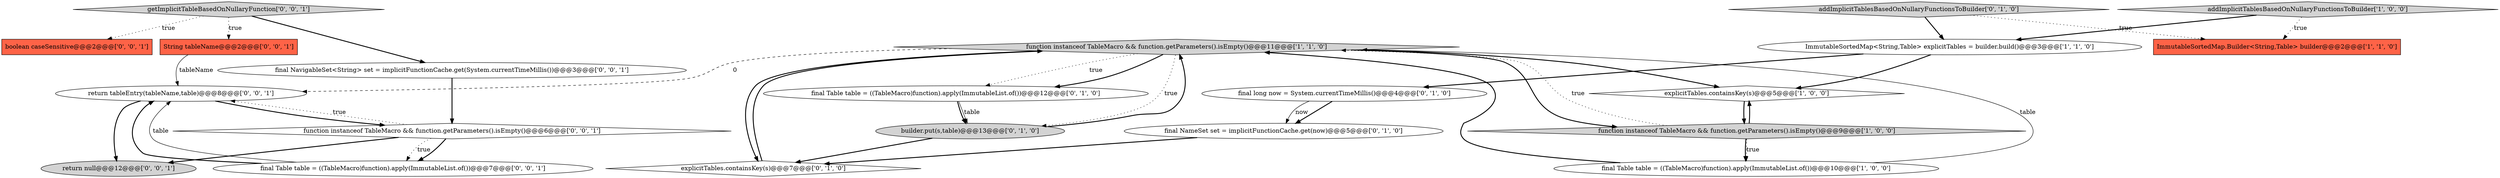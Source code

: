 digraph {
17 [style = filled, label = "String tableName@@@2@@@['0', '0', '1']", fillcolor = tomato, shape = box image = "AAA0AAABBB3BBB"];
20 [style = filled, label = "final Table table = ((TableMacro)function).apply(ImmutableList.of())@@@7@@@['0', '0', '1']", fillcolor = white, shape = ellipse image = "AAA0AAABBB3BBB"];
13 [style = filled, label = "function instanceof TableMacro && function.getParameters().isEmpty()@@@6@@@['0', '0', '1']", fillcolor = white, shape = diamond image = "AAA0AAABBB3BBB"];
8 [style = filled, label = "final NameSet set = implicitFunctionCache.get(now)@@@5@@@['0', '1', '0']", fillcolor = white, shape = ellipse image = "AAA1AAABBB2BBB"];
15 [style = filled, label = "getImplicitTableBasedOnNullaryFunction['0', '0', '1']", fillcolor = lightgray, shape = diamond image = "AAA0AAABBB3BBB"];
9 [style = filled, label = "final Table table = ((TableMacro)function).apply(ImmutableList.of())@@@12@@@['0', '1', '0']", fillcolor = white, shape = ellipse image = "AAA0AAABBB2BBB"];
1 [style = filled, label = "explicitTables.containsKey(s)@@@5@@@['1', '0', '0']", fillcolor = white, shape = diamond image = "AAA0AAABBB1BBB"];
3 [style = filled, label = "final Table table = ((TableMacro)function).apply(ImmutableList.of())@@@10@@@['1', '0', '0']", fillcolor = white, shape = ellipse image = "AAA0AAABBB1BBB"];
7 [style = filled, label = "builder.put(s,table)@@@13@@@['0', '1', '0']", fillcolor = lightgray, shape = ellipse image = "AAA0AAABBB2BBB"];
11 [style = filled, label = "explicitTables.containsKey(s)@@@7@@@['0', '1', '0']", fillcolor = white, shape = diamond image = "AAA0AAABBB2BBB"];
10 [style = filled, label = "final long now = System.currentTimeMillis()@@@4@@@['0', '1', '0']", fillcolor = white, shape = ellipse image = "AAA1AAABBB2BBB"];
16 [style = filled, label = "return tableEntry(tableName,table)@@@8@@@['0', '0', '1']", fillcolor = white, shape = ellipse image = "AAA0AAABBB3BBB"];
4 [style = filled, label = "function instanceof TableMacro && function.getParameters().isEmpty()@@@9@@@['1', '0', '0']", fillcolor = lightgray, shape = diamond image = "AAA0AAABBB1BBB"];
19 [style = filled, label = "boolean caseSensitive@@@2@@@['0', '0', '1']", fillcolor = tomato, shape = box image = "AAA0AAABBB3BBB"];
0 [style = filled, label = "addImplicitTablesBasedOnNullaryFunctionsToBuilder['1', '0', '0']", fillcolor = lightgray, shape = diamond image = "AAA0AAABBB1BBB"];
14 [style = filled, label = "final NavigableSet<String> set = implicitFunctionCache.get(System.currentTimeMillis())@@@3@@@['0', '0', '1']", fillcolor = white, shape = ellipse image = "AAA0AAABBB3BBB"];
5 [style = filled, label = "ImmutableSortedMap.Builder<String,Table> builder@@@2@@@['1', '1', '0']", fillcolor = tomato, shape = box image = "AAA0AAABBB1BBB"];
12 [style = filled, label = "addImplicitTablesBasedOnNullaryFunctionsToBuilder['0', '1', '0']", fillcolor = lightgray, shape = diamond image = "AAA0AAABBB2BBB"];
18 [style = filled, label = "return null@@@12@@@['0', '0', '1']", fillcolor = lightgray, shape = ellipse image = "AAA0AAABBB3BBB"];
6 [style = filled, label = "ImmutableSortedMap<String,Table> explicitTables = builder.build()@@@3@@@['1', '1', '0']", fillcolor = white, shape = ellipse image = "AAA0AAABBB1BBB"];
2 [style = filled, label = "function instanceof TableMacro && function.getParameters().isEmpty()@@@11@@@['1', '1', '0']", fillcolor = lightgray, shape = diamond image = "AAA0AAABBB1BBB"];
0->6 [style = bold, label=""];
15->17 [style = dotted, label="true"];
15->19 [style = dotted, label="true"];
2->4 [style = bold, label=""];
4->3 [style = dotted, label="true"];
20->16 [style = bold, label=""];
3->2 [style = bold, label=""];
2->11 [style = bold, label=""];
16->18 [style = bold, label=""];
17->16 [style = solid, label="tableName"];
20->16 [style = solid, label="table"];
2->9 [style = dotted, label="true"];
9->7 [style = solid, label="table"];
14->13 [style = bold, label=""];
10->8 [style = bold, label=""];
13->16 [style = dotted, label="true"];
7->11 [style = bold, label=""];
16->13 [style = bold, label=""];
10->8 [style = solid, label="now"];
13->18 [style = bold, label=""];
11->2 [style = bold, label=""];
4->1 [style = bold, label=""];
9->7 [style = bold, label=""];
12->5 [style = dotted, label="true"];
0->5 [style = dotted, label="true"];
6->10 [style = bold, label=""];
2->16 [style = dashed, label="0"];
8->11 [style = bold, label=""];
2->9 [style = bold, label=""];
15->14 [style = bold, label=""];
2->1 [style = bold, label=""];
13->20 [style = dotted, label="true"];
1->4 [style = bold, label=""];
13->20 [style = bold, label=""];
3->2 [style = solid, label="table"];
6->1 [style = bold, label=""];
4->3 [style = bold, label=""];
2->7 [style = dotted, label="true"];
12->6 [style = bold, label=""];
4->2 [style = dotted, label="true"];
7->2 [style = bold, label=""];
}
